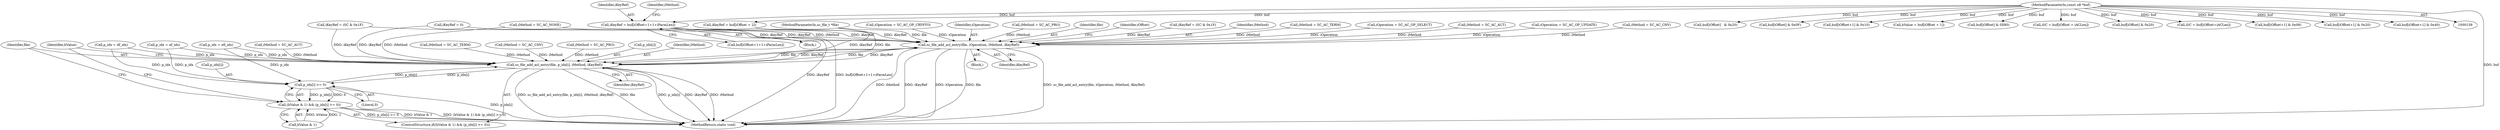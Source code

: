 digraph "0_OpenSC_8fe377e93b4b56060e5bbfb6f3142ceaeca744fa_17@pointer" {
"1000323" [label="(Call,iKeyRef = buf[iOffset+1+1+iParmLen])"];
"1000141" [label="(MethodParameterIn,const u8 *buf)"];
"1000366" [label="(Call,sc_file_add_acl_entry(file, iOperation, iMethod, iKeyRef))"];
"1000499" [label="(Call,sc_file_add_acl_entry(file, p_idx[i], iMethod, iKeyRef))"];
"1000494" [label="(Call,p_idx[i] >= 0)"];
"1000490" [label="(Call,(bValue & 1) && (p_idx[i] >= 0))"];
"1000325" [label="(Call,buf[iOffset+1+1+iParmLen])"];
"1000210" [label="(Call,buf[iOffset]   & 0x20)"];
"1000311" [label="(Block,)"];
"1000334" [label="(Call,iMethod = SC_AC_CHV)"];
"1000504" [label="(Identifier,iMethod)"];
"1000175" [label="(Call,buf[iOffset] & 0x0F)"];
"1000369" [label="(Identifier,iMethod)"];
"1000498" [label="(Literal,0)"];
"1000384" [label="(Call,p_idx = efi_idx)"];
"1000324" [label="(Identifier,iKeyRef)"];
"1000500" [label="(Identifier,file)"];
"1000200" [label="(Block,)"];
"1000499" [label="(Call,sc_file_add_acl_entry(file, p_idx[i], iMethod, iKeyRef))"];
"1000495" [label="(Call,p_idx[i])"];
"1000379" [label="(Call,p_idx = df_idx)"];
"1000507" [label="(Identifier,bValue)"];
"1000238" [label="(Call,buf[iOffset+1] & 0x10)"];
"1000370" [label="(Identifier,iKeyRef)"];
"1000433" [label="(Call,iMethod = SC_AC_AUT)"];
"1000472" [label="(Call,bValue = buf[iOffset + 1])"];
"1000156" [label="(Call,iKeyRef = 0)"];
"1000491" [label="(Call,bValue & 1)"];
"1000141" [label="(MethodParameterIn,const u8 *buf)"];
"1000494" [label="(Call,p_idx[i] >= 0)"];
"1000195" [label="(Call,buf[iOffset] & 0X80)"];
"1000505" [label="(Identifier,iKeyRef)"];
"1000191" [label="(Call,iMethod = SC_AC_NONE)"];
"1000519" [label="(MethodReturn,static void)"];
"1000428" [label="(Call,iMethod = SC_AC_TERM)"];
"1000283" [label="(Call,iMethod = SC_AC_TERM)"];
"1000413" [label="(Call,iSC = buf[iOffset + iACLen])"];
"1000140" [label="(MethodParameterIn,sc_file_t *file)"];
"1000489" [label="(ControlStructure,if((bValue & 1) && (p_idx[i] >= 0)))"];
"1000362" [label="(Call,iOperation = SC_AC_OP_SELECT)"];
"1000399" [label="(Call,buf[iOffset] & 0x20)"];
"1000288" [label="(Call,iMethod = SC_AC_AUT)"];
"1000357" [label="(Call,iOperation = SC_AC_OP_UPDATE)"];
"1000462" [label="(Call,iKeyRef = buf[iOffset + 2])"];
"1000366" [label="(Call,sc_file_add_acl_entry(file, iOperation, iMethod, iKeyRef))"];
"1000335" [label="(Identifier,iMethod)"];
"1000268" [label="(Call,iSC = buf[iOffset+iACLen])"];
"1000443" [label="(Call,iKeyRef = iSC & 0x1F)"];
"1000352" [label="(Call,iOperation = SC_AC_OP_CRYPTO)"];
"1000469" [label="(Call,iMethod = SC_AC_CHV)"];
"1000490" [label="(Call,(bValue & 1) && (p_idx[i] >= 0))"];
"1000323" [label="(Call,iKeyRef = buf[iOffset+1+1+iParmLen])"];
"1000368" [label="(Identifier,iOperation)"];
"1000294" [label="(Call,iMethod = SC_AC_PRO)"];
"1000248" [label="(Call,buf[iOffset+1] & 0x08)"];
"1000367" [label="(Identifier,file)"];
"1000510" [label="(Identifier,iOffset)"];
"1000298" [label="(Call,iKeyRef = iSC & 0x1F)"];
"1000389" [label="(Call,p_idx = ef_idx)"];
"1000439" [label="(Call,iMethod = SC_AC_PRO)"];
"1000501" [label="(Call,p_idx[i])"];
"1000228" [label="(Call,buf[iOffset+1] & 0x20)"];
"1000218" [label="(Call,buf[iOffset+1] & 0x40)"];
"1000323" -> "1000311"  [label="AST: "];
"1000323" -> "1000325"  [label="CFG: "];
"1000324" -> "1000323"  [label="AST: "];
"1000325" -> "1000323"  [label="AST: "];
"1000335" -> "1000323"  [label="CFG: "];
"1000323" -> "1000519"  [label="DDG: iKeyRef"];
"1000323" -> "1000519"  [label="DDG: buf[iOffset+1+1+iParmLen]"];
"1000141" -> "1000323"  [label="DDG: buf"];
"1000323" -> "1000366"  [label="DDG: iKeyRef"];
"1000141" -> "1000139"  [label="AST: "];
"1000141" -> "1000519"  [label="DDG: buf"];
"1000141" -> "1000175"  [label="DDG: buf"];
"1000141" -> "1000195"  [label="DDG: buf"];
"1000141" -> "1000210"  [label="DDG: buf"];
"1000141" -> "1000218"  [label="DDG: buf"];
"1000141" -> "1000228"  [label="DDG: buf"];
"1000141" -> "1000238"  [label="DDG: buf"];
"1000141" -> "1000248"  [label="DDG: buf"];
"1000141" -> "1000268"  [label="DDG: buf"];
"1000141" -> "1000399"  [label="DDG: buf"];
"1000141" -> "1000413"  [label="DDG: buf"];
"1000141" -> "1000462"  [label="DDG: buf"];
"1000141" -> "1000472"  [label="DDG: buf"];
"1000366" -> "1000200"  [label="AST: "];
"1000366" -> "1000370"  [label="CFG: "];
"1000367" -> "1000366"  [label="AST: "];
"1000368" -> "1000366"  [label="AST: "];
"1000369" -> "1000366"  [label="AST: "];
"1000370" -> "1000366"  [label="AST: "];
"1000510" -> "1000366"  [label="CFG: "];
"1000366" -> "1000519"  [label="DDG: iMethod"];
"1000366" -> "1000519"  [label="DDG: iKeyRef"];
"1000366" -> "1000519"  [label="DDG: iOperation"];
"1000366" -> "1000519"  [label="DDG: file"];
"1000366" -> "1000519"  [label="DDG: sc_file_add_acl_entry(file, iOperation, iMethod, iKeyRef)"];
"1000499" -> "1000366"  [label="DDG: file"];
"1000499" -> "1000366"  [label="DDG: iKeyRef"];
"1000140" -> "1000366"  [label="DDG: file"];
"1000352" -> "1000366"  [label="DDG: iOperation"];
"1000357" -> "1000366"  [label="DDG: iOperation"];
"1000362" -> "1000366"  [label="DDG: iOperation"];
"1000283" -> "1000366"  [label="DDG: iMethod"];
"1000288" -> "1000366"  [label="DDG: iMethod"];
"1000294" -> "1000366"  [label="DDG: iMethod"];
"1000334" -> "1000366"  [label="DDG: iMethod"];
"1000191" -> "1000366"  [label="DDG: iMethod"];
"1000156" -> "1000366"  [label="DDG: iKeyRef"];
"1000298" -> "1000366"  [label="DDG: iKeyRef"];
"1000462" -> "1000366"  [label="DDG: iKeyRef"];
"1000443" -> "1000366"  [label="DDG: iKeyRef"];
"1000366" -> "1000499"  [label="DDG: file"];
"1000366" -> "1000499"  [label="DDG: iKeyRef"];
"1000499" -> "1000489"  [label="AST: "];
"1000499" -> "1000505"  [label="CFG: "];
"1000500" -> "1000499"  [label="AST: "];
"1000501" -> "1000499"  [label="AST: "];
"1000504" -> "1000499"  [label="AST: "];
"1000505" -> "1000499"  [label="AST: "];
"1000507" -> "1000499"  [label="CFG: "];
"1000499" -> "1000519"  [label="DDG: sc_file_add_acl_entry(file, p_idx[i], iMethod, iKeyRef)"];
"1000499" -> "1000519"  [label="DDG: file"];
"1000499" -> "1000519"  [label="DDG: p_idx[i]"];
"1000499" -> "1000519"  [label="DDG: iKeyRef"];
"1000499" -> "1000519"  [label="DDG: iMethod"];
"1000499" -> "1000494"  [label="DDG: p_idx[i]"];
"1000140" -> "1000499"  [label="DDG: file"];
"1000379" -> "1000499"  [label="DDG: p_idx"];
"1000494" -> "1000499"  [label="DDG: p_idx[i]"];
"1000389" -> "1000499"  [label="DDG: p_idx"];
"1000384" -> "1000499"  [label="DDG: p_idx"];
"1000439" -> "1000499"  [label="DDG: iMethod"];
"1000433" -> "1000499"  [label="DDG: iMethod"];
"1000469" -> "1000499"  [label="DDG: iMethod"];
"1000428" -> "1000499"  [label="DDG: iMethod"];
"1000191" -> "1000499"  [label="DDG: iMethod"];
"1000156" -> "1000499"  [label="DDG: iKeyRef"];
"1000462" -> "1000499"  [label="DDG: iKeyRef"];
"1000443" -> "1000499"  [label="DDG: iKeyRef"];
"1000494" -> "1000490"  [label="AST: "];
"1000494" -> "1000498"  [label="CFG: "];
"1000495" -> "1000494"  [label="AST: "];
"1000498" -> "1000494"  [label="AST: "];
"1000490" -> "1000494"  [label="CFG: "];
"1000494" -> "1000519"  [label="DDG: p_idx[i]"];
"1000494" -> "1000490"  [label="DDG: p_idx[i]"];
"1000494" -> "1000490"  [label="DDG: 0"];
"1000379" -> "1000494"  [label="DDG: p_idx"];
"1000389" -> "1000494"  [label="DDG: p_idx"];
"1000384" -> "1000494"  [label="DDG: p_idx"];
"1000490" -> "1000489"  [label="AST: "];
"1000490" -> "1000491"  [label="CFG: "];
"1000491" -> "1000490"  [label="AST: "];
"1000500" -> "1000490"  [label="CFG: "];
"1000507" -> "1000490"  [label="CFG: "];
"1000490" -> "1000519"  [label="DDG: p_idx[i] >= 0"];
"1000490" -> "1000519"  [label="DDG: bValue & 1"];
"1000490" -> "1000519"  [label="DDG: (bValue & 1) && (p_idx[i] >= 0)"];
"1000491" -> "1000490"  [label="DDG: bValue"];
"1000491" -> "1000490"  [label="DDG: 1"];
}
